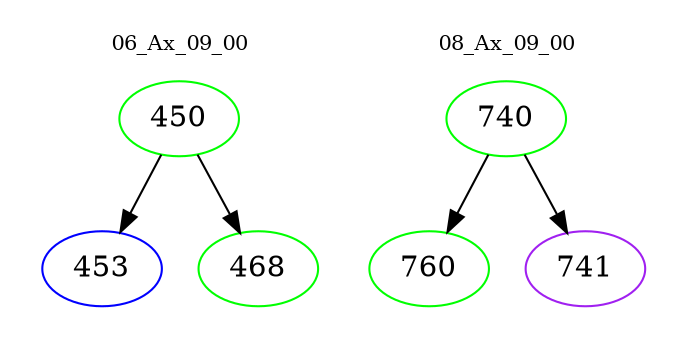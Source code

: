 digraph{
subgraph cluster_0 {
color = white
label = "06_Ax_09_00";
fontsize=10;
T0_450 [label="450", color="green"]
T0_450 -> T0_453 [color="black"]
T0_453 [label="453", color="blue"]
T0_450 -> T0_468 [color="black"]
T0_468 [label="468", color="green"]
}
subgraph cluster_1 {
color = white
label = "08_Ax_09_00";
fontsize=10;
T1_740 [label="740", color="green"]
T1_740 -> T1_760 [color="black"]
T1_760 [label="760", color="green"]
T1_740 -> T1_741 [color="black"]
T1_741 [label="741", color="purple"]
}
}
